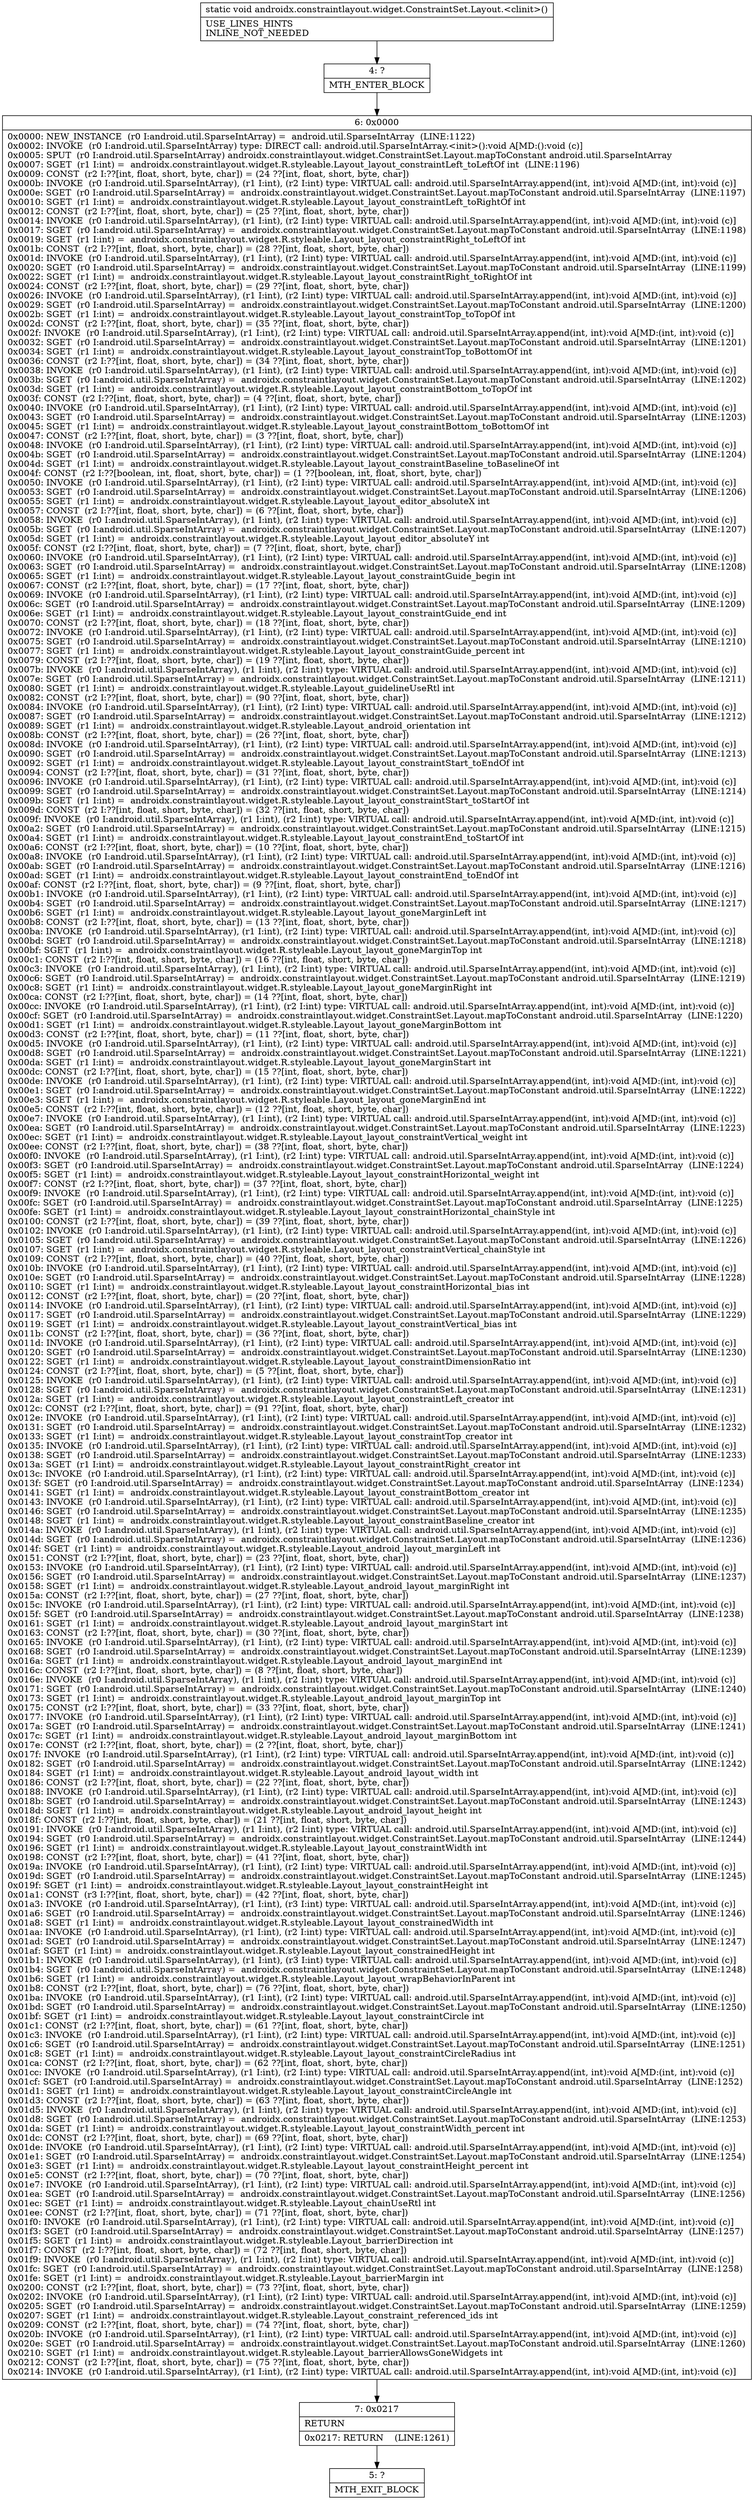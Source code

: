 digraph "CFG forandroidx.constraintlayout.widget.ConstraintSet.Layout.\<clinit\>()V" {
Node_4 [shape=record,label="{4\:\ ?|MTH_ENTER_BLOCK\l}"];
Node_6 [shape=record,label="{6\:\ 0x0000|0x0000: NEW_INSTANCE  (r0 I:android.util.SparseIntArray) =  android.util.SparseIntArray  (LINE:1122)\l0x0002: INVOKE  (r0 I:android.util.SparseIntArray) type: DIRECT call: android.util.SparseIntArray.\<init\>():void A[MD:():void (c)]\l0x0005: SPUT  (r0 I:android.util.SparseIntArray) androidx.constraintlayout.widget.ConstraintSet.Layout.mapToConstant android.util.SparseIntArray \l0x0007: SGET  (r1 I:int) =  androidx.constraintlayout.widget.R.styleable.Layout_layout_constraintLeft_toLeftOf int  (LINE:1196)\l0x0009: CONST  (r2 I:??[int, float, short, byte, char]) = (24 ??[int, float, short, byte, char]) \l0x000b: INVOKE  (r0 I:android.util.SparseIntArray), (r1 I:int), (r2 I:int) type: VIRTUAL call: android.util.SparseIntArray.append(int, int):void A[MD:(int, int):void (c)]\l0x000e: SGET  (r0 I:android.util.SparseIntArray) =  androidx.constraintlayout.widget.ConstraintSet.Layout.mapToConstant android.util.SparseIntArray  (LINE:1197)\l0x0010: SGET  (r1 I:int) =  androidx.constraintlayout.widget.R.styleable.Layout_layout_constraintLeft_toRightOf int \l0x0012: CONST  (r2 I:??[int, float, short, byte, char]) = (25 ??[int, float, short, byte, char]) \l0x0014: INVOKE  (r0 I:android.util.SparseIntArray), (r1 I:int), (r2 I:int) type: VIRTUAL call: android.util.SparseIntArray.append(int, int):void A[MD:(int, int):void (c)]\l0x0017: SGET  (r0 I:android.util.SparseIntArray) =  androidx.constraintlayout.widget.ConstraintSet.Layout.mapToConstant android.util.SparseIntArray  (LINE:1198)\l0x0019: SGET  (r1 I:int) =  androidx.constraintlayout.widget.R.styleable.Layout_layout_constraintRight_toLeftOf int \l0x001b: CONST  (r2 I:??[int, float, short, byte, char]) = (28 ??[int, float, short, byte, char]) \l0x001d: INVOKE  (r0 I:android.util.SparseIntArray), (r1 I:int), (r2 I:int) type: VIRTUAL call: android.util.SparseIntArray.append(int, int):void A[MD:(int, int):void (c)]\l0x0020: SGET  (r0 I:android.util.SparseIntArray) =  androidx.constraintlayout.widget.ConstraintSet.Layout.mapToConstant android.util.SparseIntArray  (LINE:1199)\l0x0022: SGET  (r1 I:int) =  androidx.constraintlayout.widget.R.styleable.Layout_layout_constraintRight_toRightOf int \l0x0024: CONST  (r2 I:??[int, float, short, byte, char]) = (29 ??[int, float, short, byte, char]) \l0x0026: INVOKE  (r0 I:android.util.SparseIntArray), (r1 I:int), (r2 I:int) type: VIRTUAL call: android.util.SparseIntArray.append(int, int):void A[MD:(int, int):void (c)]\l0x0029: SGET  (r0 I:android.util.SparseIntArray) =  androidx.constraintlayout.widget.ConstraintSet.Layout.mapToConstant android.util.SparseIntArray  (LINE:1200)\l0x002b: SGET  (r1 I:int) =  androidx.constraintlayout.widget.R.styleable.Layout_layout_constraintTop_toTopOf int \l0x002d: CONST  (r2 I:??[int, float, short, byte, char]) = (35 ??[int, float, short, byte, char]) \l0x002f: INVOKE  (r0 I:android.util.SparseIntArray), (r1 I:int), (r2 I:int) type: VIRTUAL call: android.util.SparseIntArray.append(int, int):void A[MD:(int, int):void (c)]\l0x0032: SGET  (r0 I:android.util.SparseIntArray) =  androidx.constraintlayout.widget.ConstraintSet.Layout.mapToConstant android.util.SparseIntArray  (LINE:1201)\l0x0034: SGET  (r1 I:int) =  androidx.constraintlayout.widget.R.styleable.Layout_layout_constraintTop_toBottomOf int \l0x0036: CONST  (r2 I:??[int, float, short, byte, char]) = (34 ??[int, float, short, byte, char]) \l0x0038: INVOKE  (r0 I:android.util.SparseIntArray), (r1 I:int), (r2 I:int) type: VIRTUAL call: android.util.SparseIntArray.append(int, int):void A[MD:(int, int):void (c)]\l0x003b: SGET  (r0 I:android.util.SparseIntArray) =  androidx.constraintlayout.widget.ConstraintSet.Layout.mapToConstant android.util.SparseIntArray  (LINE:1202)\l0x003d: SGET  (r1 I:int) =  androidx.constraintlayout.widget.R.styleable.Layout_layout_constraintBottom_toTopOf int \l0x003f: CONST  (r2 I:??[int, float, short, byte, char]) = (4 ??[int, float, short, byte, char]) \l0x0040: INVOKE  (r0 I:android.util.SparseIntArray), (r1 I:int), (r2 I:int) type: VIRTUAL call: android.util.SparseIntArray.append(int, int):void A[MD:(int, int):void (c)]\l0x0043: SGET  (r0 I:android.util.SparseIntArray) =  androidx.constraintlayout.widget.ConstraintSet.Layout.mapToConstant android.util.SparseIntArray  (LINE:1203)\l0x0045: SGET  (r1 I:int) =  androidx.constraintlayout.widget.R.styleable.Layout_layout_constraintBottom_toBottomOf int \l0x0047: CONST  (r2 I:??[int, float, short, byte, char]) = (3 ??[int, float, short, byte, char]) \l0x0048: INVOKE  (r0 I:android.util.SparseIntArray), (r1 I:int), (r2 I:int) type: VIRTUAL call: android.util.SparseIntArray.append(int, int):void A[MD:(int, int):void (c)]\l0x004b: SGET  (r0 I:android.util.SparseIntArray) =  androidx.constraintlayout.widget.ConstraintSet.Layout.mapToConstant android.util.SparseIntArray  (LINE:1204)\l0x004d: SGET  (r1 I:int) =  androidx.constraintlayout.widget.R.styleable.Layout_layout_constraintBaseline_toBaselineOf int \l0x004f: CONST  (r2 I:??[boolean, int, float, short, byte, char]) = (1 ??[boolean, int, float, short, byte, char]) \l0x0050: INVOKE  (r0 I:android.util.SparseIntArray), (r1 I:int), (r2 I:int) type: VIRTUAL call: android.util.SparseIntArray.append(int, int):void A[MD:(int, int):void (c)]\l0x0053: SGET  (r0 I:android.util.SparseIntArray) =  androidx.constraintlayout.widget.ConstraintSet.Layout.mapToConstant android.util.SparseIntArray  (LINE:1206)\l0x0055: SGET  (r1 I:int) =  androidx.constraintlayout.widget.R.styleable.Layout_layout_editor_absoluteX int \l0x0057: CONST  (r2 I:??[int, float, short, byte, char]) = (6 ??[int, float, short, byte, char]) \l0x0058: INVOKE  (r0 I:android.util.SparseIntArray), (r1 I:int), (r2 I:int) type: VIRTUAL call: android.util.SparseIntArray.append(int, int):void A[MD:(int, int):void (c)]\l0x005b: SGET  (r0 I:android.util.SparseIntArray) =  androidx.constraintlayout.widget.ConstraintSet.Layout.mapToConstant android.util.SparseIntArray  (LINE:1207)\l0x005d: SGET  (r1 I:int) =  androidx.constraintlayout.widget.R.styleable.Layout_layout_editor_absoluteY int \l0x005f: CONST  (r2 I:??[int, float, short, byte, char]) = (7 ??[int, float, short, byte, char]) \l0x0060: INVOKE  (r0 I:android.util.SparseIntArray), (r1 I:int), (r2 I:int) type: VIRTUAL call: android.util.SparseIntArray.append(int, int):void A[MD:(int, int):void (c)]\l0x0063: SGET  (r0 I:android.util.SparseIntArray) =  androidx.constraintlayout.widget.ConstraintSet.Layout.mapToConstant android.util.SparseIntArray  (LINE:1208)\l0x0065: SGET  (r1 I:int) =  androidx.constraintlayout.widget.R.styleable.Layout_layout_constraintGuide_begin int \l0x0067: CONST  (r2 I:??[int, float, short, byte, char]) = (17 ??[int, float, short, byte, char]) \l0x0069: INVOKE  (r0 I:android.util.SparseIntArray), (r1 I:int), (r2 I:int) type: VIRTUAL call: android.util.SparseIntArray.append(int, int):void A[MD:(int, int):void (c)]\l0x006c: SGET  (r0 I:android.util.SparseIntArray) =  androidx.constraintlayout.widget.ConstraintSet.Layout.mapToConstant android.util.SparseIntArray  (LINE:1209)\l0x006e: SGET  (r1 I:int) =  androidx.constraintlayout.widget.R.styleable.Layout_layout_constraintGuide_end int \l0x0070: CONST  (r2 I:??[int, float, short, byte, char]) = (18 ??[int, float, short, byte, char]) \l0x0072: INVOKE  (r0 I:android.util.SparseIntArray), (r1 I:int), (r2 I:int) type: VIRTUAL call: android.util.SparseIntArray.append(int, int):void A[MD:(int, int):void (c)]\l0x0075: SGET  (r0 I:android.util.SparseIntArray) =  androidx.constraintlayout.widget.ConstraintSet.Layout.mapToConstant android.util.SparseIntArray  (LINE:1210)\l0x0077: SGET  (r1 I:int) =  androidx.constraintlayout.widget.R.styleable.Layout_layout_constraintGuide_percent int \l0x0079: CONST  (r2 I:??[int, float, short, byte, char]) = (19 ??[int, float, short, byte, char]) \l0x007b: INVOKE  (r0 I:android.util.SparseIntArray), (r1 I:int), (r2 I:int) type: VIRTUAL call: android.util.SparseIntArray.append(int, int):void A[MD:(int, int):void (c)]\l0x007e: SGET  (r0 I:android.util.SparseIntArray) =  androidx.constraintlayout.widget.ConstraintSet.Layout.mapToConstant android.util.SparseIntArray  (LINE:1211)\l0x0080: SGET  (r1 I:int) =  androidx.constraintlayout.widget.R.styleable.Layout_guidelineUseRtl int \l0x0082: CONST  (r2 I:??[int, float, short, byte, char]) = (90 ??[int, float, short, byte, char]) \l0x0084: INVOKE  (r0 I:android.util.SparseIntArray), (r1 I:int), (r2 I:int) type: VIRTUAL call: android.util.SparseIntArray.append(int, int):void A[MD:(int, int):void (c)]\l0x0087: SGET  (r0 I:android.util.SparseIntArray) =  androidx.constraintlayout.widget.ConstraintSet.Layout.mapToConstant android.util.SparseIntArray  (LINE:1212)\l0x0089: SGET  (r1 I:int) =  androidx.constraintlayout.widget.R.styleable.Layout_android_orientation int \l0x008b: CONST  (r2 I:??[int, float, short, byte, char]) = (26 ??[int, float, short, byte, char]) \l0x008d: INVOKE  (r0 I:android.util.SparseIntArray), (r1 I:int), (r2 I:int) type: VIRTUAL call: android.util.SparseIntArray.append(int, int):void A[MD:(int, int):void (c)]\l0x0090: SGET  (r0 I:android.util.SparseIntArray) =  androidx.constraintlayout.widget.ConstraintSet.Layout.mapToConstant android.util.SparseIntArray  (LINE:1213)\l0x0092: SGET  (r1 I:int) =  androidx.constraintlayout.widget.R.styleable.Layout_layout_constraintStart_toEndOf int \l0x0094: CONST  (r2 I:??[int, float, short, byte, char]) = (31 ??[int, float, short, byte, char]) \l0x0096: INVOKE  (r0 I:android.util.SparseIntArray), (r1 I:int), (r2 I:int) type: VIRTUAL call: android.util.SparseIntArray.append(int, int):void A[MD:(int, int):void (c)]\l0x0099: SGET  (r0 I:android.util.SparseIntArray) =  androidx.constraintlayout.widget.ConstraintSet.Layout.mapToConstant android.util.SparseIntArray  (LINE:1214)\l0x009b: SGET  (r1 I:int) =  androidx.constraintlayout.widget.R.styleable.Layout_layout_constraintStart_toStartOf int \l0x009d: CONST  (r2 I:??[int, float, short, byte, char]) = (32 ??[int, float, short, byte, char]) \l0x009f: INVOKE  (r0 I:android.util.SparseIntArray), (r1 I:int), (r2 I:int) type: VIRTUAL call: android.util.SparseIntArray.append(int, int):void A[MD:(int, int):void (c)]\l0x00a2: SGET  (r0 I:android.util.SparseIntArray) =  androidx.constraintlayout.widget.ConstraintSet.Layout.mapToConstant android.util.SparseIntArray  (LINE:1215)\l0x00a4: SGET  (r1 I:int) =  androidx.constraintlayout.widget.R.styleable.Layout_layout_constraintEnd_toStartOf int \l0x00a6: CONST  (r2 I:??[int, float, short, byte, char]) = (10 ??[int, float, short, byte, char]) \l0x00a8: INVOKE  (r0 I:android.util.SparseIntArray), (r1 I:int), (r2 I:int) type: VIRTUAL call: android.util.SparseIntArray.append(int, int):void A[MD:(int, int):void (c)]\l0x00ab: SGET  (r0 I:android.util.SparseIntArray) =  androidx.constraintlayout.widget.ConstraintSet.Layout.mapToConstant android.util.SparseIntArray  (LINE:1216)\l0x00ad: SGET  (r1 I:int) =  androidx.constraintlayout.widget.R.styleable.Layout_layout_constraintEnd_toEndOf int \l0x00af: CONST  (r2 I:??[int, float, short, byte, char]) = (9 ??[int, float, short, byte, char]) \l0x00b1: INVOKE  (r0 I:android.util.SparseIntArray), (r1 I:int), (r2 I:int) type: VIRTUAL call: android.util.SparseIntArray.append(int, int):void A[MD:(int, int):void (c)]\l0x00b4: SGET  (r0 I:android.util.SparseIntArray) =  androidx.constraintlayout.widget.ConstraintSet.Layout.mapToConstant android.util.SparseIntArray  (LINE:1217)\l0x00b6: SGET  (r1 I:int) =  androidx.constraintlayout.widget.R.styleable.Layout_layout_goneMarginLeft int \l0x00b8: CONST  (r2 I:??[int, float, short, byte, char]) = (13 ??[int, float, short, byte, char]) \l0x00ba: INVOKE  (r0 I:android.util.SparseIntArray), (r1 I:int), (r2 I:int) type: VIRTUAL call: android.util.SparseIntArray.append(int, int):void A[MD:(int, int):void (c)]\l0x00bd: SGET  (r0 I:android.util.SparseIntArray) =  androidx.constraintlayout.widget.ConstraintSet.Layout.mapToConstant android.util.SparseIntArray  (LINE:1218)\l0x00bf: SGET  (r1 I:int) =  androidx.constraintlayout.widget.R.styleable.Layout_layout_goneMarginTop int \l0x00c1: CONST  (r2 I:??[int, float, short, byte, char]) = (16 ??[int, float, short, byte, char]) \l0x00c3: INVOKE  (r0 I:android.util.SparseIntArray), (r1 I:int), (r2 I:int) type: VIRTUAL call: android.util.SparseIntArray.append(int, int):void A[MD:(int, int):void (c)]\l0x00c6: SGET  (r0 I:android.util.SparseIntArray) =  androidx.constraintlayout.widget.ConstraintSet.Layout.mapToConstant android.util.SparseIntArray  (LINE:1219)\l0x00c8: SGET  (r1 I:int) =  androidx.constraintlayout.widget.R.styleable.Layout_layout_goneMarginRight int \l0x00ca: CONST  (r2 I:??[int, float, short, byte, char]) = (14 ??[int, float, short, byte, char]) \l0x00cc: INVOKE  (r0 I:android.util.SparseIntArray), (r1 I:int), (r2 I:int) type: VIRTUAL call: android.util.SparseIntArray.append(int, int):void A[MD:(int, int):void (c)]\l0x00cf: SGET  (r0 I:android.util.SparseIntArray) =  androidx.constraintlayout.widget.ConstraintSet.Layout.mapToConstant android.util.SparseIntArray  (LINE:1220)\l0x00d1: SGET  (r1 I:int) =  androidx.constraintlayout.widget.R.styleable.Layout_layout_goneMarginBottom int \l0x00d3: CONST  (r2 I:??[int, float, short, byte, char]) = (11 ??[int, float, short, byte, char]) \l0x00d5: INVOKE  (r0 I:android.util.SparseIntArray), (r1 I:int), (r2 I:int) type: VIRTUAL call: android.util.SparseIntArray.append(int, int):void A[MD:(int, int):void (c)]\l0x00d8: SGET  (r0 I:android.util.SparseIntArray) =  androidx.constraintlayout.widget.ConstraintSet.Layout.mapToConstant android.util.SparseIntArray  (LINE:1221)\l0x00da: SGET  (r1 I:int) =  androidx.constraintlayout.widget.R.styleable.Layout_layout_goneMarginStart int \l0x00dc: CONST  (r2 I:??[int, float, short, byte, char]) = (15 ??[int, float, short, byte, char]) \l0x00de: INVOKE  (r0 I:android.util.SparseIntArray), (r1 I:int), (r2 I:int) type: VIRTUAL call: android.util.SparseIntArray.append(int, int):void A[MD:(int, int):void (c)]\l0x00e1: SGET  (r0 I:android.util.SparseIntArray) =  androidx.constraintlayout.widget.ConstraintSet.Layout.mapToConstant android.util.SparseIntArray  (LINE:1222)\l0x00e3: SGET  (r1 I:int) =  androidx.constraintlayout.widget.R.styleable.Layout_layout_goneMarginEnd int \l0x00e5: CONST  (r2 I:??[int, float, short, byte, char]) = (12 ??[int, float, short, byte, char]) \l0x00e7: INVOKE  (r0 I:android.util.SparseIntArray), (r1 I:int), (r2 I:int) type: VIRTUAL call: android.util.SparseIntArray.append(int, int):void A[MD:(int, int):void (c)]\l0x00ea: SGET  (r0 I:android.util.SparseIntArray) =  androidx.constraintlayout.widget.ConstraintSet.Layout.mapToConstant android.util.SparseIntArray  (LINE:1223)\l0x00ec: SGET  (r1 I:int) =  androidx.constraintlayout.widget.R.styleable.Layout_layout_constraintVertical_weight int \l0x00ee: CONST  (r2 I:??[int, float, short, byte, char]) = (38 ??[int, float, short, byte, char]) \l0x00f0: INVOKE  (r0 I:android.util.SparseIntArray), (r1 I:int), (r2 I:int) type: VIRTUAL call: android.util.SparseIntArray.append(int, int):void A[MD:(int, int):void (c)]\l0x00f3: SGET  (r0 I:android.util.SparseIntArray) =  androidx.constraintlayout.widget.ConstraintSet.Layout.mapToConstant android.util.SparseIntArray  (LINE:1224)\l0x00f5: SGET  (r1 I:int) =  androidx.constraintlayout.widget.R.styleable.Layout_layout_constraintHorizontal_weight int \l0x00f7: CONST  (r2 I:??[int, float, short, byte, char]) = (37 ??[int, float, short, byte, char]) \l0x00f9: INVOKE  (r0 I:android.util.SparseIntArray), (r1 I:int), (r2 I:int) type: VIRTUAL call: android.util.SparseIntArray.append(int, int):void A[MD:(int, int):void (c)]\l0x00fc: SGET  (r0 I:android.util.SparseIntArray) =  androidx.constraintlayout.widget.ConstraintSet.Layout.mapToConstant android.util.SparseIntArray  (LINE:1225)\l0x00fe: SGET  (r1 I:int) =  androidx.constraintlayout.widget.R.styleable.Layout_layout_constraintHorizontal_chainStyle int \l0x0100: CONST  (r2 I:??[int, float, short, byte, char]) = (39 ??[int, float, short, byte, char]) \l0x0102: INVOKE  (r0 I:android.util.SparseIntArray), (r1 I:int), (r2 I:int) type: VIRTUAL call: android.util.SparseIntArray.append(int, int):void A[MD:(int, int):void (c)]\l0x0105: SGET  (r0 I:android.util.SparseIntArray) =  androidx.constraintlayout.widget.ConstraintSet.Layout.mapToConstant android.util.SparseIntArray  (LINE:1226)\l0x0107: SGET  (r1 I:int) =  androidx.constraintlayout.widget.R.styleable.Layout_layout_constraintVertical_chainStyle int \l0x0109: CONST  (r2 I:??[int, float, short, byte, char]) = (40 ??[int, float, short, byte, char]) \l0x010b: INVOKE  (r0 I:android.util.SparseIntArray), (r1 I:int), (r2 I:int) type: VIRTUAL call: android.util.SparseIntArray.append(int, int):void A[MD:(int, int):void (c)]\l0x010e: SGET  (r0 I:android.util.SparseIntArray) =  androidx.constraintlayout.widget.ConstraintSet.Layout.mapToConstant android.util.SparseIntArray  (LINE:1228)\l0x0110: SGET  (r1 I:int) =  androidx.constraintlayout.widget.R.styleable.Layout_layout_constraintHorizontal_bias int \l0x0112: CONST  (r2 I:??[int, float, short, byte, char]) = (20 ??[int, float, short, byte, char]) \l0x0114: INVOKE  (r0 I:android.util.SparseIntArray), (r1 I:int), (r2 I:int) type: VIRTUAL call: android.util.SparseIntArray.append(int, int):void A[MD:(int, int):void (c)]\l0x0117: SGET  (r0 I:android.util.SparseIntArray) =  androidx.constraintlayout.widget.ConstraintSet.Layout.mapToConstant android.util.SparseIntArray  (LINE:1229)\l0x0119: SGET  (r1 I:int) =  androidx.constraintlayout.widget.R.styleable.Layout_layout_constraintVertical_bias int \l0x011b: CONST  (r2 I:??[int, float, short, byte, char]) = (36 ??[int, float, short, byte, char]) \l0x011d: INVOKE  (r0 I:android.util.SparseIntArray), (r1 I:int), (r2 I:int) type: VIRTUAL call: android.util.SparseIntArray.append(int, int):void A[MD:(int, int):void (c)]\l0x0120: SGET  (r0 I:android.util.SparseIntArray) =  androidx.constraintlayout.widget.ConstraintSet.Layout.mapToConstant android.util.SparseIntArray  (LINE:1230)\l0x0122: SGET  (r1 I:int) =  androidx.constraintlayout.widget.R.styleable.Layout_layout_constraintDimensionRatio int \l0x0124: CONST  (r2 I:??[int, float, short, byte, char]) = (5 ??[int, float, short, byte, char]) \l0x0125: INVOKE  (r0 I:android.util.SparseIntArray), (r1 I:int), (r2 I:int) type: VIRTUAL call: android.util.SparseIntArray.append(int, int):void A[MD:(int, int):void (c)]\l0x0128: SGET  (r0 I:android.util.SparseIntArray) =  androidx.constraintlayout.widget.ConstraintSet.Layout.mapToConstant android.util.SparseIntArray  (LINE:1231)\l0x012a: SGET  (r1 I:int) =  androidx.constraintlayout.widget.R.styleable.Layout_layout_constraintLeft_creator int \l0x012c: CONST  (r2 I:??[int, float, short, byte, char]) = (91 ??[int, float, short, byte, char]) \l0x012e: INVOKE  (r0 I:android.util.SparseIntArray), (r1 I:int), (r2 I:int) type: VIRTUAL call: android.util.SparseIntArray.append(int, int):void A[MD:(int, int):void (c)]\l0x0131: SGET  (r0 I:android.util.SparseIntArray) =  androidx.constraintlayout.widget.ConstraintSet.Layout.mapToConstant android.util.SparseIntArray  (LINE:1232)\l0x0133: SGET  (r1 I:int) =  androidx.constraintlayout.widget.R.styleable.Layout_layout_constraintTop_creator int \l0x0135: INVOKE  (r0 I:android.util.SparseIntArray), (r1 I:int), (r2 I:int) type: VIRTUAL call: android.util.SparseIntArray.append(int, int):void A[MD:(int, int):void (c)]\l0x0138: SGET  (r0 I:android.util.SparseIntArray) =  androidx.constraintlayout.widget.ConstraintSet.Layout.mapToConstant android.util.SparseIntArray  (LINE:1233)\l0x013a: SGET  (r1 I:int) =  androidx.constraintlayout.widget.R.styleable.Layout_layout_constraintRight_creator int \l0x013c: INVOKE  (r0 I:android.util.SparseIntArray), (r1 I:int), (r2 I:int) type: VIRTUAL call: android.util.SparseIntArray.append(int, int):void A[MD:(int, int):void (c)]\l0x013f: SGET  (r0 I:android.util.SparseIntArray) =  androidx.constraintlayout.widget.ConstraintSet.Layout.mapToConstant android.util.SparseIntArray  (LINE:1234)\l0x0141: SGET  (r1 I:int) =  androidx.constraintlayout.widget.R.styleable.Layout_layout_constraintBottom_creator int \l0x0143: INVOKE  (r0 I:android.util.SparseIntArray), (r1 I:int), (r2 I:int) type: VIRTUAL call: android.util.SparseIntArray.append(int, int):void A[MD:(int, int):void (c)]\l0x0146: SGET  (r0 I:android.util.SparseIntArray) =  androidx.constraintlayout.widget.ConstraintSet.Layout.mapToConstant android.util.SparseIntArray  (LINE:1235)\l0x0148: SGET  (r1 I:int) =  androidx.constraintlayout.widget.R.styleable.Layout_layout_constraintBaseline_creator int \l0x014a: INVOKE  (r0 I:android.util.SparseIntArray), (r1 I:int), (r2 I:int) type: VIRTUAL call: android.util.SparseIntArray.append(int, int):void A[MD:(int, int):void (c)]\l0x014d: SGET  (r0 I:android.util.SparseIntArray) =  androidx.constraintlayout.widget.ConstraintSet.Layout.mapToConstant android.util.SparseIntArray  (LINE:1236)\l0x014f: SGET  (r1 I:int) =  androidx.constraintlayout.widget.R.styleable.Layout_android_layout_marginLeft int \l0x0151: CONST  (r2 I:??[int, float, short, byte, char]) = (23 ??[int, float, short, byte, char]) \l0x0153: INVOKE  (r0 I:android.util.SparseIntArray), (r1 I:int), (r2 I:int) type: VIRTUAL call: android.util.SparseIntArray.append(int, int):void A[MD:(int, int):void (c)]\l0x0156: SGET  (r0 I:android.util.SparseIntArray) =  androidx.constraintlayout.widget.ConstraintSet.Layout.mapToConstant android.util.SparseIntArray  (LINE:1237)\l0x0158: SGET  (r1 I:int) =  androidx.constraintlayout.widget.R.styleable.Layout_android_layout_marginRight int \l0x015a: CONST  (r2 I:??[int, float, short, byte, char]) = (27 ??[int, float, short, byte, char]) \l0x015c: INVOKE  (r0 I:android.util.SparseIntArray), (r1 I:int), (r2 I:int) type: VIRTUAL call: android.util.SparseIntArray.append(int, int):void A[MD:(int, int):void (c)]\l0x015f: SGET  (r0 I:android.util.SparseIntArray) =  androidx.constraintlayout.widget.ConstraintSet.Layout.mapToConstant android.util.SparseIntArray  (LINE:1238)\l0x0161: SGET  (r1 I:int) =  androidx.constraintlayout.widget.R.styleable.Layout_android_layout_marginStart int \l0x0163: CONST  (r2 I:??[int, float, short, byte, char]) = (30 ??[int, float, short, byte, char]) \l0x0165: INVOKE  (r0 I:android.util.SparseIntArray), (r1 I:int), (r2 I:int) type: VIRTUAL call: android.util.SparseIntArray.append(int, int):void A[MD:(int, int):void (c)]\l0x0168: SGET  (r0 I:android.util.SparseIntArray) =  androidx.constraintlayout.widget.ConstraintSet.Layout.mapToConstant android.util.SparseIntArray  (LINE:1239)\l0x016a: SGET  (r1 I:int) =  androidx.constraintlayout.widget.R.styleable.Layout_android_layout_marginEnd int \l0x016c: CONST  (r2 I:??[int, float, short, byte, char]) = (8 ??[int, float, short, byte, char]) \l0x016e: INVOKE  (r0 I:android.util.SparseIntArray), (r1 I:int), (r2 I:int) type: VIRTUAL call: android.util.SparseIntArray.append(int, int):void A[MD:(int, int):void (c)]\l0x0171: SGET  (r0 I:android.util.SparseIntArray) =  androidx.constraintlayout.widget.ConstraintSet.Layout.mapToConstant android.util.SparseIntArray  (LINE:1240)\l0x0173: SGET  (r1 I:int) =  androidx.constraintlayout.widget.R.styleable.Layout_android_layout_marginTop int \l0x0175: CONST  (r2 I:??[int, float, short, byte, char]) = (33 ??[int, float, short, byte, char]) \l0x0177: INVOKE  (r0 I:android.util.SparseIntArray), (r1 I:int), (r2 I:int) type: VIRTUAL call: android.util.SparseIntArray.append(int, int):void A[MD:(int, int):void (c)]\l0x017a: SGET  (r0 I:android.util.SparseIntArray) =  androidx.constraintlayout.widget.ConstraintSet.Layout.mapToConstant android.util.SparseIntArray  (LINE:1241)\l0x017c: SGET  (r1 I:int) =  androidx.constraintlayout.widget.R.styleable.Layout_android_layout_marginBottom int \l0x017e: CONST  (r2 I:??[int, float, short, byte, char]) = (2 ??[int, float, short, byte, char]) \l0x017f: INVOKE  (r0 I:android.util.SparseIntArray), (r1 I:int), (r2 I:int) type: VIRTUAL call: android.util.SparseIntArray.append(int, int):void A[MD:(int, int):void (c)]\l0x0182: SGET  (r0 I:android.util.SparseIntArray) =  androidx.constraintlayout.widget.ConstraintSet.Layout.mapToConstant android.util.SparseIntArray  (LINE:1242)\l0x0184: SGET  (r1 I:int) =  androidx.constraintlayout.widget.R.styleable.Layout_android_layout_width int \l0x0186: CONST  (r2 I:??[int, float, short, byte, char]) = (22 ??[int, float, short, byte, char]) \l0x0188: INVOKE  (r0 I:android.util.SparseIntArray), (r1 I:int), (r2 I:int) type: VIRTUAL call: android.util.SparseIntArray.append(int, int):void A[MD:(int, int):void (c)]\l0x018b: SGET  (r0 I:android.util.SparseIntArray) =  androidx.constraintlayout.widget.ConstraintSet.Layout.mapToConstant android.util.SparseIntArray  (LINE:1243)\l0x018d: SGET  (r1 I:int) =  androidx.constraintlayout.widget.R.styleable.Layout_android_layout_height int \l0x018f: CONST  (r2 I:??[int, float, short, byte, char]) = (21 ??[int, float, short, byte, char]) \l0x0191: INVOKE  (r0 I:android.util.SparseIntArray), (r1 I:int), (r2 I:int) type: VIRTUAL call: android.util.SparseIntArray.append(int, int):void A[MD:(int, int):void (c)]\l0x0194: SGET  (r0 I:android.util.SparseIntArray) =  androidx.constraintlayout.widget.ConstraintSet.Layout.mapToConstant android.util.SparseIntArray  (LINE:1244)\l0x0196: SGET  (r1 I:int) =  androidx.constraintlayout.widget.R.styleable.Layout_layout_constraintWidth int \l0x0198: CONST  (r2 I:??[int, float, short, byte, char]) = (41 ??[int, float, short, byte, char]) \l0x019a: INVOKE  (r0 I:android.util.SparseIntArray), (r1 I:int), (r2 I:int) type: VIRTUAL call: android.util.SparseIntArray.append(int, int):void A[MD:(int, int):void (c)]\l0x019d: SGET  (r0 I:android.util.SparseIntArray) =  androidx.constraintlayout.widget.ConstraintSet.Layout.mapToConstant android.util.SparseIntArray  (LINE:1245)\l0x019f: SGET  (r1 I:int) =  androidx.constraintlayout.widget.R.styleable.Layout_layout_constraintHeight int \l0x01a1: CONST  (r3 I:??[int, float, short, byte, char]) = (42 ??[int, float, short, byte, char]) \l0x01a3: INVOKE  (r0 I:android.util.SparseIntArray), (r1 I:int), (r3 I:int) type: VIRTUAL call: android.util.SparseIntArray.append(int, int):void A[MD:(int, int):void (c)]\l0x01a6: SGET  (r0 I:android.util.SparseIntArray) =  androidx.constraintlayout.widget.ConstraintSet.Layout.mapToConstant android.util.SparseIntArray  (LINE:1246)\l0x01a8: SGET  (r1 I:int) =  androidx.constraintlayout.widget.R.styleable.Layout_layout_constrainedWidth int \l0x01aa: INVOKE  (r0 I:android.util.SparseIntArray), (r1 I:int), (r2 I:int) type: VIRTUAL call: android.util.SparseIntArray.append(int, int):void A[MD:(int, int):void (c)]\l0x01ad: SGET  (r0 I:android.util.SparseIntArray) =  androidx.constraintlayout.widget.ConstraintSet.Layout.mapToConstant android.util.SparseIntArray  (LINE:1247)\l0x01af: SGET  (r1 I:int) =  androidx.constraintlayout.widget.R.styleable.Layout_layout_constrainedHeight int \l0x01b1: INVOKE  (r0 I:android.util.SparseIntArray), (r1 I:int), (r3 I:int) type: VIRTUAL call: android.util.SparseIntArray.append(int, int):void A[MD:(int, int):void (c)]\l0x01b4: SGET  (r0 I:android.util.SparseIntArray) =  androidx.constraintlayout.widget.ConstraintSet.Layout.mapToConstant android.util.SparseIntArray  (LINE:1248)\l0x01b6: SGET  (r1 I:int) =  androidx.constraintlayout.widget.R.styleable.Layout_layout_wrapBehaviorInParent int \l0x01b8: CONST  (r2 I:??[int, float, short, byte, char]) = (76 ??[int, float, short, byte, char]) \l0x01ba: INVOKE  (r0 I:android.util.SparseIntArray), (r1 I:int), (r2 I:int) type: VIRTUAL call: android.util.SparseIntArray.append(int, int):void A[MD:(int, int):void (c)]\l0x01bd: SGET  (r0 I:android.util.SparseIntArray) =  androidx.constraintlayout.widget.ConstraintSet.Layout.mapToConstant android.util.SparseIntArray  (LINE:1250)\l0x01bf: SGET  (r1 I:int) =  androidx.constraintlayout.widget.R.styleable.Layout_layout_constraintCircle int \l0x01c1: CONST  (r2 I:??[int, float, short, byte, char]) = (61 ??[int, float, short, byte, char]) \l0x01c3: INVOKE  (r0 I:android.util.SparseIntArray), (r1 I:int), (r2 I:int) type: VIRTUAL call: android.util.SparseIntArray.append(int, int):void A[MD:(int, int):void (c)]\l0x01c6: SGET  (r0 I:android.util.SparseIntArray) =  androidx.constraintlayout.widget.ConstraintSet.Layout.mapToConstant android.util.SparseIntArray  (LINE:1251)\l0x01c8: SGET  (r1 I:int) =  androidx.constraintlayout.widget.R.styleable.Layout_layout_constraintCircleRadius int \l0x01ca: CONST  (r2 I:??[int, float, short, byte, char]) = (62 ??[int, float, short, byte, char]) \l0x01cc: INVOKE  (r0 I:android.util.SparseIntArray), (r1 I:int), (r2 I:int) type: VIRTUAL call: android.util.SparseIntArray.append(int, int):void A[MD:(int, int):void (c)]\l0x01cf: SGET  (r0 I:android.util.SparseIntArray) =  androidx.constraintlayout.widget.ConstraintSet.Layout.mapToConstant android.util.SparseIntArray  (LINE:1252)\l0x01d1: SGET  (r1 I:int) =  androidx.constraintlayout.widget.R.styleable.Layout_layout_constraintCircleAngle int \l0x01d3: CONST  (r2 I:??[int, float, short, byte, char]) = (63 ??[int, float, short, byte, char]) \l0x01d5: INVOKE  (r0 I:android.util.SparseIntArray), (r1 I:int), (r2 I:int) type: VIRTUAL call: android.util.SparseIntArray.append(int, int):void A[MD:(int, int):void (c)]\l0x01d8: SGET  (r0 I:android.util.SparseIntArray) =  androidx.constraintlayout.widget.ConstraintSet.Layout.mapToConstant android.util.SparseIntArray  (LINE:1253)\l0x01da: SGET  (r1 I:int) =  androidx.constraintlayout.widget.R.styleable.Layout_layout_constraintWidth_percent int \l0x01dc: CONST  (r2 I:??[int, float, short, byte, char]) = (69 ??[int, float, short, byte, char]) \l0x01de: INVOKE  (r0 I:android.util.SparseIntArray), (r1 I:int), (r2 I:int) type: VIRTUAL call: android.util.SparseIntArray.append(int, int):void A[MD:(int, int):void (c)]\l0x01e1: SGET  (r0 I:android.util.SparseIntArray) =  androidx.constraintlayout.widget.ConstraintSet.Layout.mapToConstant android.util.SparseIntArray  (LINE:1254)\l0x01e3: SGET  (r1 I:int) =  androidx.constraintlayout.widget.R.styleable.Layout_layout_constraintHeight_percent int \l0x01e5: CONST  (r2 I:??[int, float, short, byte, char]) = (70 ??[int, float, short, byte, char]) \l0x01e7: INVOKE  (r0 I:android.util.SparseIntArray), (r1 I:int), (r2 I:int) type: VIRTUAL call: android.util.SparseIntArray.append(int, int):void A[MD:(int, int):void (c)]\l0x01ea: SGET  (r0 I:android.util.SparseIntArray) =  androidx.constraintlayout.widget.ConstraintSet.Layout.mapToConstant android.util.SparseIntArray  (LINE:1256)\l0x01ec: SGET  (r1 I:int) =  androidx.constraintlayout.widget.R.styleable.Layout_chainUseRtl int \l0x01ee: CONST  (r2 I:??[int, float, short, byte, char]) = (71 ??[int, float, short, byte, char]) \l0x01f0: INVOKE  (r0 I:android.util.SparseIntArray), (r1 I:int), (r2 I:int) type: VIRTUAL call: android.util.SparseIntArray.append(int, int):void A[MD:(int, int):void (c)]\l0x01f3: SGET  (r0 I:android.util.SparseIntArray) =  androidx.constraintlayout.widget.ConstraintSet.Layout.mapToConstant android.util.SparseIntArray  (LINE:1257)\l0x01f5: SGET  (r1 I:int) =  androidx.constraintlayout.widget.R.styleable.Layout_barrierDirection int \l0x01f7: CONST  (r2 I:??[int, float, short, byte, char]) = (72 ??[int, float, short, byte, char]) \l0x01f9: INVOKE  (r0 I:android.util.SparseIntArray), (r1 I:int), (r2 I:int) type: VIRTUAL call: android.util.SparseIntArray.append(int, int):void A[MD:(int, int):void (c)]\l0x01fc: SGET  (r0 I:android.util.SparseIntArray) =  androidx.constraintlayout.widget.ConstraintSet.Layout.mapToConstant android.util.SparseIntArray  (LINE:1258)\l0x01fe: SGET  (r1 I:int) =  androidx.constraintlayout.widget.R.styleable.Layout_barrierMargin int \l0x0200: CONST  (r2 I:??[int, float, short, byte, char]) = (73 ??[int, float, short, byte, char]) \l0x0202: INVOKE  (r0 I:android.util.SparseIntArray), (r1 I:int), (r2 I:int) type: VIRTUAL call: android.util.SparseIntArray.append(int, int):void A[MD:(int, int):void (c)]\l0x0205: SGET  (r0 I:android.util.SparseIntArray) =  androidx.constraintlayout.widget.ConstraintSet.Layout.mapToConstant android.util.SparseIntArray  (LINE:1259)\l0x0207: SGET  (r1 I:int) =  androidx.constraintlayout.widget.R.styleable.Layout_constraint_referenced_ids int \l0x0209: CONST  (r2 I:??[int, float, short, byte, char]) = (74 ??[int, float, short, byte, char]) \l0x020b: INVOKE  (r0 I:android.util.SparseIntArray), (r1 I:int), (r2 I:int) type: VIRTUAL call: android.util.SparseIntArray.append(int, int):void A[MD:(int, int):void (c)]\l0x020e: SGET  (r0 I:android.util.SparseIntArray) =  androidx.constraintlayout.widget.ConstraintSet.Layout.mapToConstant android.util.SparseIntArray  (LINE:1260)\l0x0210: SGET  (r1 I:int) =  androidx.constraintlayout.widget.R.styleable.Layout_barrierAllowsGoneWidgets int \l0x0212: CONST  (r2 I:??[int, float, short, byte, char]) = (75 ??[int, float, short, byte, char]) \l0x0214: INVOKE  (r0 I:android.util.SparseIntArray), (r1 I:int), (r2 I:int) type: VIRTUAL call: android.util.SparseIntArray.append(int, int):void A[MD:(int, int):void (c)]\l}"];
Node_7 [shape=record,label="{7\:\ 0x0217|RETURN\l|0x0217: RETURN    (LINE:1261)\l}"];
Node_5 [shape=record,label="{5\:\ ?|MTH_EXIT_BLOCK\l}"];
MethodNode[shape=record,label="{static void androidx.constraintlayout.widget.ConstraintSet.Layout.\<clinit\>()  | USE_LINES_HINTS\lINLINE_NOT_NEEDED\l}"];
MethodNode -> Node_4;Node_4 -> Node_6;
Node_6 -> Node_7;
Node_7 -> Node_5;
}

